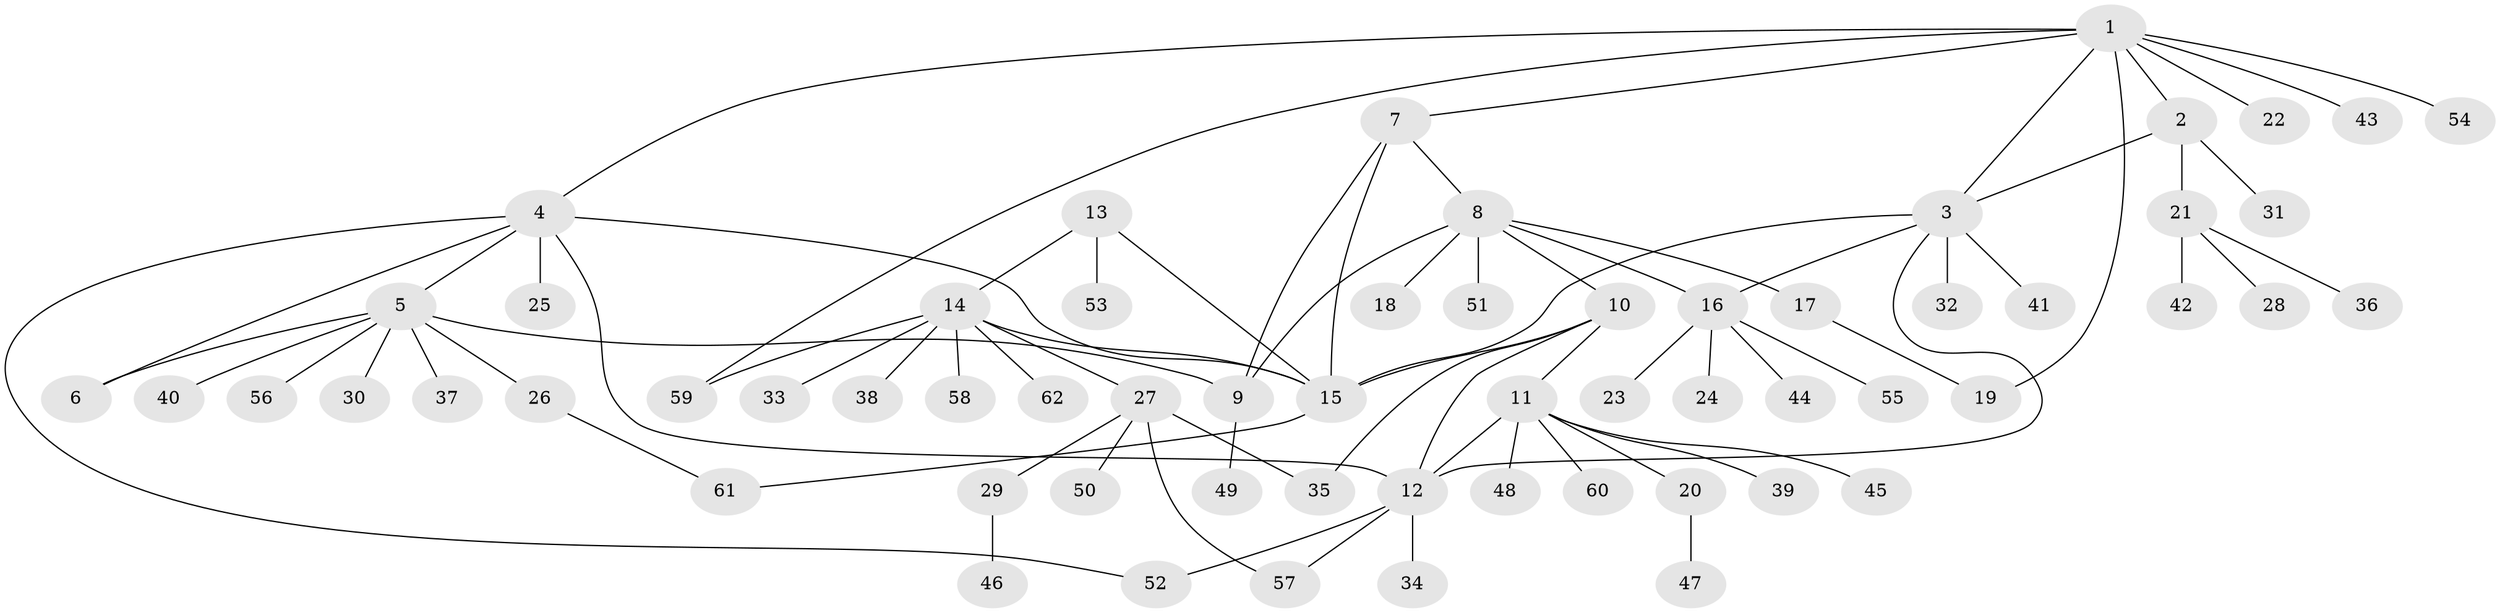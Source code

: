 // Generated by graph-tools (version 1.1) at 2025/50/03/09/25 03:50:27]
// undirected, 62 vertices, 79 edges
graph export_dot {
graph [start="1"]
  node [color=gray90,style=filled];
  1;
  2;
  3;
  4;
  5;
  6;
  7;
  8;
  9;
  10;
  11;
  12;
  13;
  14;
  15;
  16;
  17;
  18;
  19;
  20;
  21;
  22;
  23;
  24;
  25;
  26;
  27;
  28;
  29;
  30;
  31;
  32;
  33;
  34;
  35;
  36;
  37;
  38;
  39;
  40;
  41;
  42;
  43;
  44;
  45;
  46;
  47;
  48;
  49;
  50;
  51;
  52;
  53;
  54;
  55;
  56;
  57;
  58;
  59;
  60;
  61;
  62;
  1 -- 2;
  1 -- 3;
  1 -- 4;
  1 -- 7;
  1 -- 19;
  1 -- 22;
  1 -- 43;
  1 -- 54;
  1 -- 59;
  2 -- 3;
  2 -- 21;
  2 -- 31;
  3 -- 12;
  3 -- 15;
  3 -- 16;
  3 -- 32;
  3 -- 41;
  4 -- 5;
  4 -- 6;
  4 -- 12;
  4 -- 15;
  4 -- 25;
  4 -- 52;
  5 -- 6;
  5 -- 9;
  5 -- 26;
  5 -- 30;
  5 -- 37;
  5 -- 40;
  5 -- 56;
  7 -- 8;
  7 -- 9;
  7 -- 15;
  8 -- 9;
  8 -- 10;
  8 -- 16;
  8 -- 17;
  8 -- 18;
  8 -- 51;
  9 -- 49;
  10 -- 11;
  10 -- 12;
  10 -- 15;
  10 -- 35;
  11 -- 12;
  11 -- 20;
  11 -- 39;
  11 -- 45;
  11 -- 48;
  11 -- 60;
  12 -- 34;
  12 -- 52;
  12 -- 57;
  13 -- 14;
  13 -- 15;
  13 -- 53;
  14 -- 15;
  14 -- 27;
  14 -- 33;
  14 -- 38;
  14 -- 58;
  14 -- 59;
  14 -- 62;
  15 -- 61;
  16 -- 23;
  16 -- 24;
  16 -- 44;
  16 -- 55;
  17 -- 19;
  20 -- 47;
  21 -- 28;
  21 -- 36;
  21 -- 42;
  26 -- 61;
  27 -- 29;
  27 -- 35;
  27 -- 50;
  27 -- 57;
  29 -- 46;
}

